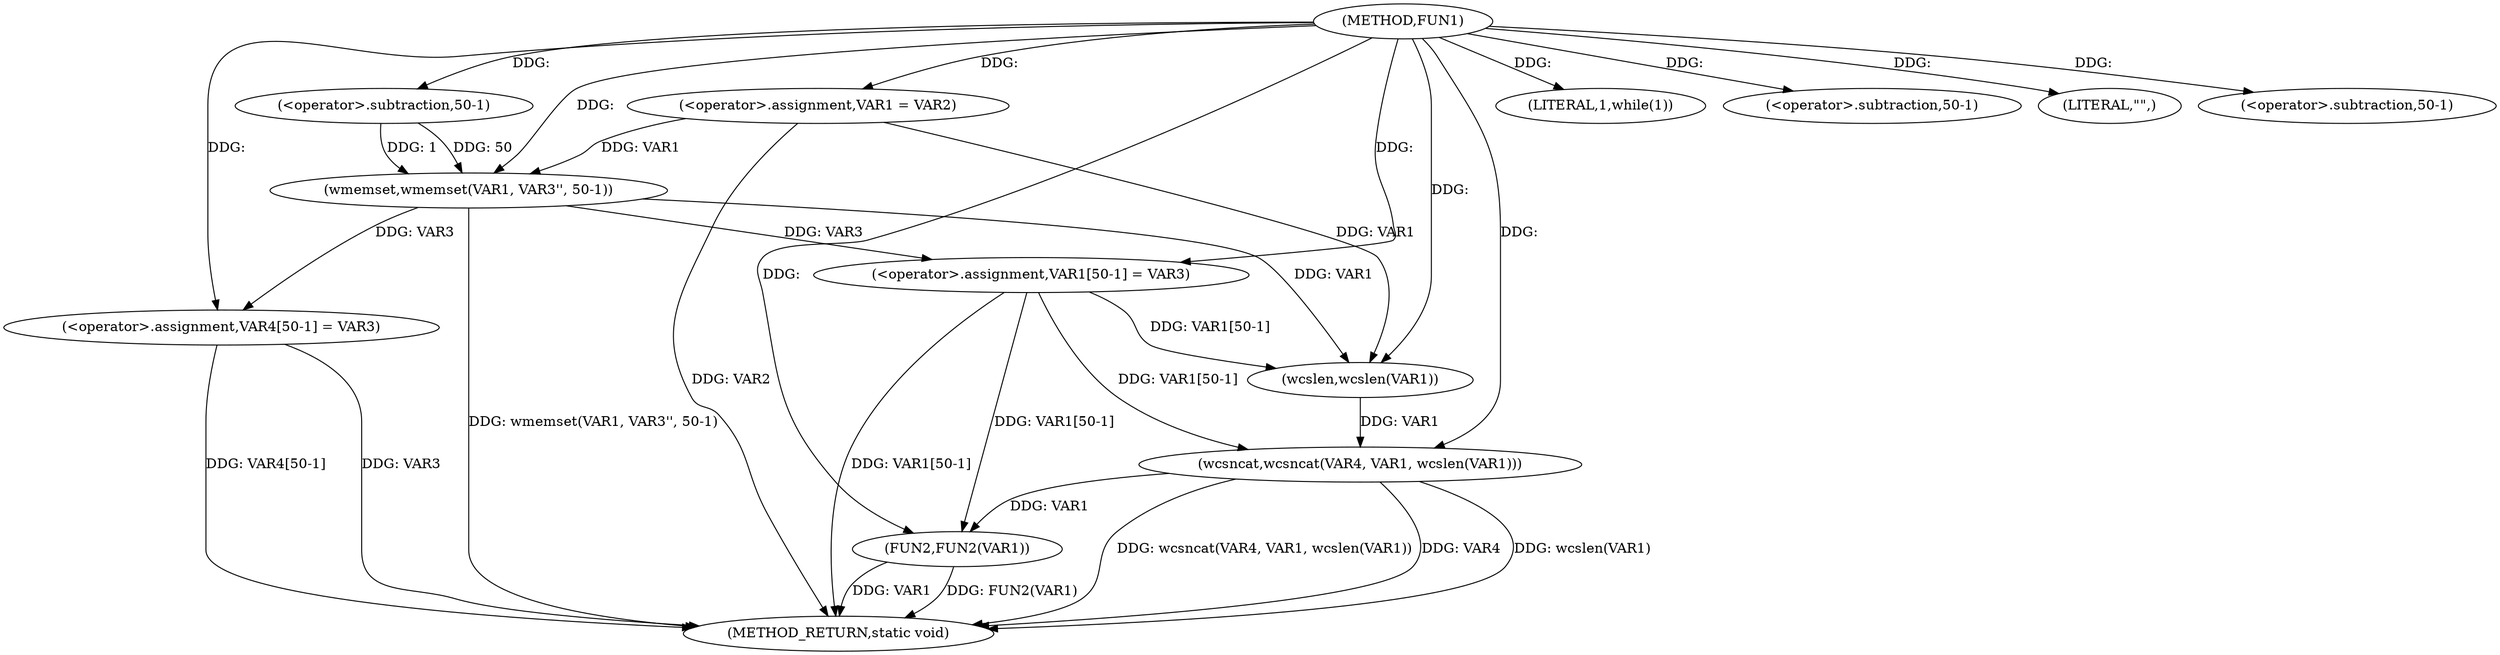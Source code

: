 digraph FUN1 {  
"1000100" [label = "(METHOD,FUN1)" ]
"1000140" [label = "(METHOD_RETURN,static void)" ]
"1000104" [label = "(<operator>.assignment,VAR1 = VAR2)" ]
"1000108" [label = "(LITERAL,1,while(1))" ]
"1000110" [label = "(wmemset,wmemset(VAR1, VAR3'', 50-1))" ]
"1000113" [label = "(<operator>.subtraction,50-1)" ]
"1000116" [label = "(<operator>.assignment,VAR1[50-1] = VAR3)" ]
"1000119" [label = "(<operator>.subtraction,50-1)" ]
"1000125" [label = "(LITERAL,\"\",)" ]
"1000126" [label = "(wcsncat,wcsncat(VAR4, VAR1, wcslen(VAR1)))" ]
"1000129" [label = "(wcslen,wcslen(VAR1))" ]
"1000131" [label = "(<operator>.assignment,VAR4[50-1] = VAR3)" ]
"1000134" [label = "(<operator>.subtraction,50-1)" ]
"1000138" [label = "(FUN2,FUN2(VAR1))" ]
  "1000116" -> "1000140"  [ label = "DDG: VAR1[50-1]"] 
  "1000126" -> "1000140"  [ label = "DDG: wcsncat(VAR4, VAR1, wcslen(VAR1))"] 
  "1000126" -> "1000140"  [ label = "DDG: VAR4"] 
  "1000110" -> "1000140"  [ label = "DDG: wmemset(VAR1, VAR3'', 50-1)"] 
  "1000138" -> "1000140"  [ label = "DDG: FUN2(VAR1)"] 
  "1000131" -> "1000140"  [ label = "DDG: VAR4[50-1]"] 
  "1000138" -> "1000140"  [ label = "DDG: VAR1"] 
  "1000126" -> "1000140"  [ label = "DDG: wcslen(VAR1)"] 
  "1000131" -> "1000140"  [ label = "DDG: VAR3"] 
  "1000104" -> "1000140"  [ label = "DDG: VAR2"] 
  "1000100" -> "1000104"  [ label = "DDG: "] 
  "1000100" -> "1000108"  [ label = "DDG: "] 
  "1000104" -> "1000110"  [ label = "DDG: VAR1"] 
  "1000100" -> "1000110"  [ label = "DDG: "] 
  "1000113" -> "1000110"  [ label = "DDG: 50"] 
  "1000113" -> "1000110"  [ label = "DDG: 1"] 
  "1000100" -> "1000113"  [ label = "DDG: "] 
  "1000110" -> "1000116"  [ label = "DDG: VAR3"] 
  "1000100" -> "1000116"  [ label = "DDG: "] 
  "1000100" -> "1000119"  [ label = "DDG: "] 
  "1000100" -> "1000125"  [ label = "DDG: "] 
  "1000100" -> "1000126"  [ label = "DDG: "] 
  "1000116" -> "1000126"  [ label = "DDG: VAR1[50-1]"] 
  "1000129" -> "1000126"  [ label = "DDG: VAR1"] 
  "1000116" -> "1000129"  [ label = "DDG: VAR1[50-1]"] 
  "1000104" -> "1000129"  [ label = "DDG: VAR1"] 
  "1000110" -> "1000129"  [ label = "DDG: VAR1"] 
  "1000100" -> "1000129"  [ label = "DDG: "] 
  "1000100" -> "1000131"  [ label = "DDG: "] 
  "1000110" -> "1000131"  [ label = "DDG: VAR3"] 
  "1000100" -> "1000134"  [ label = "DDG: "] 
  "1000116" -> "1000138"  [ label = "DDG: VAR1[50-1]"] 
  "1000126" -> "1000138"  [ label = "DDG: VAR1"] 
  "1000100" -> "1000138"  [ label = "DDG: "] 
}
